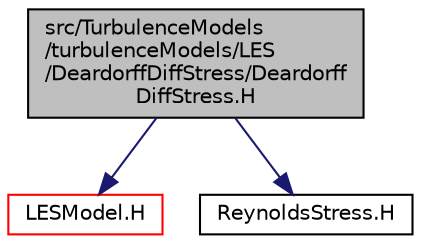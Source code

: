digraph "src/TurbulenceModels/turbulenceModels/LES/DeardorffDiffStress/DeardorffDiffStress.H"
{
  bgcolor="transparent";
  edge [fontname="Helvetica",fontsize="10",labelfontname="Helvetica",labelfontsize="10"];
  node [fontname="Helvetica",fontsize="10",shape=record];
  Node1 [label="src/TurbulenceModels\l/turbulenceModels/LES\l/DeardorffDiffStress/Deardorff\lDiffStress.H",height=0.2,width=0.4,color="black", fillcolor="grey75", style="filled", fontcolor="black"];
  Node1 -> Node2 [color="midnightblue",fontsize="10",style="solid",fontname="Helvetica"];
  Node2 [label="LESModel.H",height=0.2,width=0.4,color="red",URL="$a10843.html"];
  Node1 -> Node3 [color="midnightblue",fontsize="10",style="solid",fontname="Helvetica"];
  Node3 [label="ReynoldsStress.H",height=0.2,width=0.4,color="black",URL="$a10900.html"];
}
